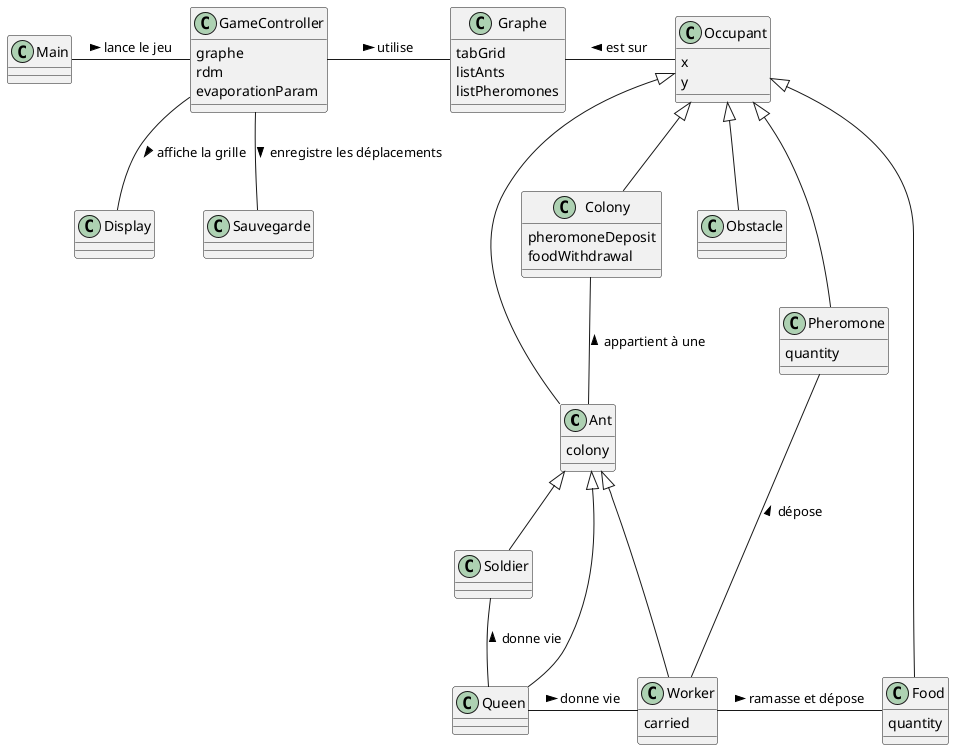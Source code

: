 @startuml
'https://plantuml.com/class-diagram

class Ant extends Occupant
{
    colony
}

class Colony extends Occupant
{
    pheromoneDeposit
    foodWithdrawal
}

class Display
{

}

class Food extends Occupant
{
    quantity
}

class GameController
{
    graphe
    rdm
    evaporationParam
}

class Graphe
{
    tabGrid
    listAnts
    listPheromones
}

class Main
{
}

class Obstacle extends Occupant
{
}

class Occupant
{
    x
    y
}

class Pheromone extends Occupant
{
    quantity
}

class Queen extends Ant
{
}

class Sauvegarde
{
}

class Soldier extends Ant
{
}

class Worker extends Ant
{
    carried
}

Main - GameController : lance le jeu >
GameController - Graphe : utilise >
Graphe - Occupant : est sur <
Ant -up- Colony : appartient à une >
Queen -up- Soldier : donne vie >
Queen - Worker : donne vie >
Worker - Food : ramasse et dépose >
Worker -up- Pheromone : dépose >
GameController -- Display : affiche la grille >
GameController -- Sauvegarde : enregistre les déplacements >


@enduml